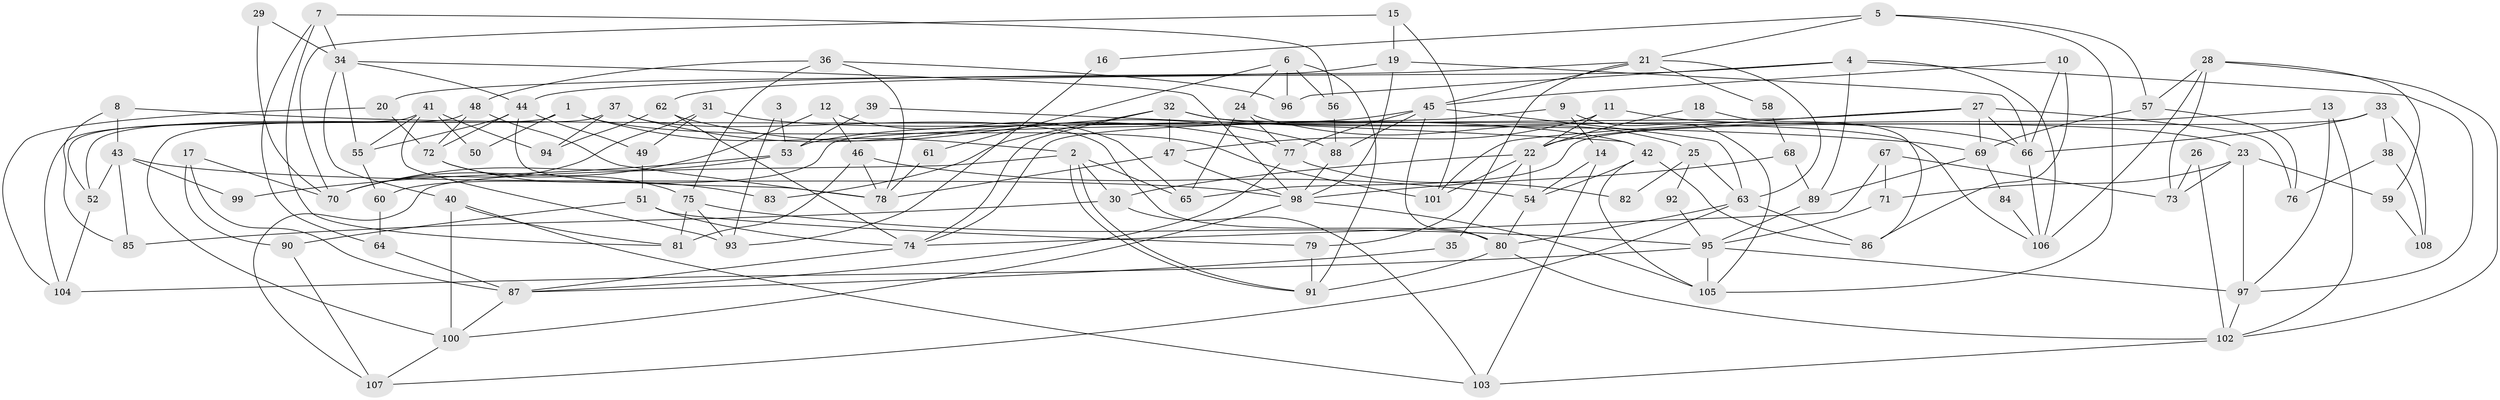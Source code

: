 // coarse degree distribution, {4: 0.18461538461538463, 5: 0.23076923076923078, 14: 0.015384615384615385, 10: 0.03076923076923077, 7: 0.046153846153846156, 12: 0.03076923076923077, 3: 0.1076923076923077, 2: 0.2153846153846154, 9: 0.03076923076923077, 8: 0.03076923076923077, 11: 0.015384615384615385, 6: 0.06153846153846154}
// Generated by graph-tools (version 1.1) at 2025/51/03/04/25 22:51:13]
// undirected, 108 vertices, 216 edges
graph export_dot {
  node [color=gray90,style=filled];
  1;
  2;
  3;
  4;
  5;
  6;
  7;
  8;
  9;
  10;
  11;
  12;
  13;
  14;
  15;
  16;
  17;
  18;
  19;
  20;
  21;
  22;
  23;
  24;
  25;
  26;
  27;
  28;
  29;
  30;
  31;
  32;
  33;
  34;
  35;
  36;
  37;
  38;
  39;
  40;
  41;
  42;
  43;
  44;
  45;
  46;
  47;
  48;
  49;
  50;
  51;
  52;
  53;
  54;
  55;
  56;
  57;
  58;
  59;
  60;
  61;
  62;
  63;
  64;
  65;
  66;
  67;
  68;
  69;
  70;
  71;
  72;
  73;
  74;
  75;
  76;
  77;
  78;
  79;
  80;
  81;
  82;
  83;
  84;
  85;
  86;
  87;
  88;
  89;
  90;
  91;
  92;
  93;
  94;
  95;
  96;
  97;
  98;
  99;
  100;
  101;
  102;
  103;
  104;
  105;
  106;
  107;
  108;
  1 -- 101;
  1 -- 2;
  1 -- 50;
  1 -- 52;
  2 -- 91;
  2 -- 91;
  2 -- 30;
  2 -- 65;
  2 -- 107;
  3 -- 93;
  3 -- 53;
  4 -- 89;
  4 -- 96;
  4 -- 62;
  4 -- 97;
  4 -- 106;
  5 -- 105;
  5 -- 21;
  5 -- 16;
  5 -- 57;
  6 -- 24;
  6 -- 91;
  6 -- 56;
  6 -- 61;
  6 -- 96;
  7 -- 56;
  7 -- 34;
  7 -- 64;
  7 -- 81;
  8 -- 43;
  8 -- 85;
  8 -- 69;
  9 -- 74;
  9 -- 105;
  9 -- 14;
  10 -- 45;
  10 -- 66;
  10 -- 86;
  11 -- 23;
  11 -- 47;
  11 -- 22;
  12 -- 46;
  12 -- 70;
  12 -- 65;
  13 -- 102;
  13 -- 22;
  13 -- 97;
  14 -- 103;
  14 -- 54;
  15 -- 19;
  15 -- 101;
  15 -- 70;
  16 -- 93;
  17 -- 87;
  17 -- 70;
  17 -- 90;
  18 -- 22;
  18 -- 86;
  19 -- 98;
  19 -- 66;
  19 -- 20;
  20 -- 104;
  20 -- 72;
  21 -- 44;
  21 -- 63;
  21 -- 45;
  21 -- 58;
  21 -- 79;
  22 -- 54;
  22 -- 30;
  22 -- 35;
  22 -- 101;
  23 -- 73;
  23 -- 97;
  23 -- 59;
  23 -- 71;
  24 -- 77;
  24 -- 65;
  24 -- 25;
  25 -- 63;
  25 -- 82;
  25 -- 92;
  26 -- 73;
  26 -- 102;
  27 -- 66;
  27 -- 69;
  27 -- 60;
  27 -- 76;
  27 -- 101;
  28 -- 102;
  28 -- 106;
  28 -- 57;
  28 -- 59;
  28 -- 73;
  29 -- 34;
  29 -- 70;
  30 -- 103;
  30 -- 85;
  31 -- 42;
  31 -- 49;
  31 -- 70;
  32 -- 74;
  32 -- 106;
  32 -- 47;
  32 -- 66;
  32 -- 83;
  33 -- 65;
  33 -- 108;
  33 -- 38;
  33 -- 66;
  34 -- 98;
  34 -- 44;
  34 -- 40;
  34 -- 55;
  35 -- 87;
  36 -- 78;
  36 -- 75;
  36 -- 48;
  36 -- 96;
  37 -- 80;
  37 -- 100;
  37 -- 77;
  37 -- 94;
  38 -- 76;
  38 -- 108;
  39 -- 53;
  39 -- 42;
  40 -- 100;
  40 -- 81;
  40 -- 103;
  41 -- 104;
  41 -- 94;
  41 -- 50;
  41 -- 55;
  41 -- 93;
  42 -- 54;
  42 -- 105;
  42 -- 86;
  43 -- 52;
  43 -- 98;
  43 -- 85;
  43 -- 99;
  44 -- 72;
  44 -- 55;
  44 -- 49;
  44 -- 78;
  45 -- 63;
  45 -- 53;
  45 -- 77;
  45 -- 80;
  45 -- 88;
  46 -- 54;
  46 -- 81;
  46 -- 78;
  47 -- 78;
  47 -- 98;
  48 -- 78;
  48 -- 52;
  48 -- 72;
  49 -- 51;
  51 -- 79;
  51 -- 74;
  51 -- 90;
  52 -- 104;
  53 -- 70;
  53 -- 99;
  54 -- 80;
  55 -- 60;
  56 -- 88;
  57 -- 69;
  57 -- 76;
  58 -- 68;
  59 -- 108;
  60 -- 64;
  61 -- 78;
  62 -- 88;
  62 -- 74;
  62 -- 94;
  63 -- 86;
  63 -- 107;
  63 -- 80;
  64 -- 87;
  66 -- 106;
  67 -- 71;
  67 -- 74;
  67 -- 73;
  68 -- 89;
  68 -- 98;
  69 -- 84;
  69 -- 89;
  71 -- 95;
  72 -- 75;
  72 -- 83;
  74 -- 87;
  75 -- 81;
  75 -- 93;
  75 -- 95;
  77 -- 82;
  77 -- 87;
  79 -- 91;
  80 -- 91;
  80 -- 102;
  84 -- 106;
  87 -- 100;
  88 -- 98;
  89 -- 95;
  90 -- 107;
  92 -- 95;
  95 -- 97;
  95 -- 104;
  95 -- 105;
  97 -- 102;
  98 -- 100;
  98 -- 105;
  100 -- 107;
  102 -- 103;
}
